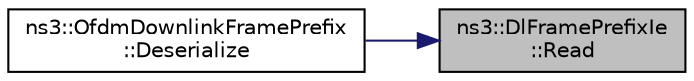 digraph "ns3::DlFramePrefixIe::Read"
{
 // LATEX_PDF_SIZE
  edge [fontname="Helvetica",fontsize="10",labelfontname="Helvetica",labelfontsize="10"];
  node [fontname="Helvetica",fontsize="10",shape=record];
  rankdir="RL";
  Node1 [label="ns3::DlFramePrefixIe\l::Read",height=0.2,width=0.4,color="black", fillcolor="grey75", style="filled", fontcolor="black",tooltip="Read item function."];
  Node1 -> Node2 [dir="back",color="midnightblue",fontsize="10",style="solid",fontname="Helvetica"];
  Node2 [label="ns3::OfdmDownlinkFramePrefix\l::Deserialize",height=0.2,width=0.4,color="black", fillcolor="white", style="filled",URL="$classns3_1_1_ofdm_downlink_frame_prefix.html#af73288c0b2ca162f5006cfc44b27e762",tooltip=" "];
}
